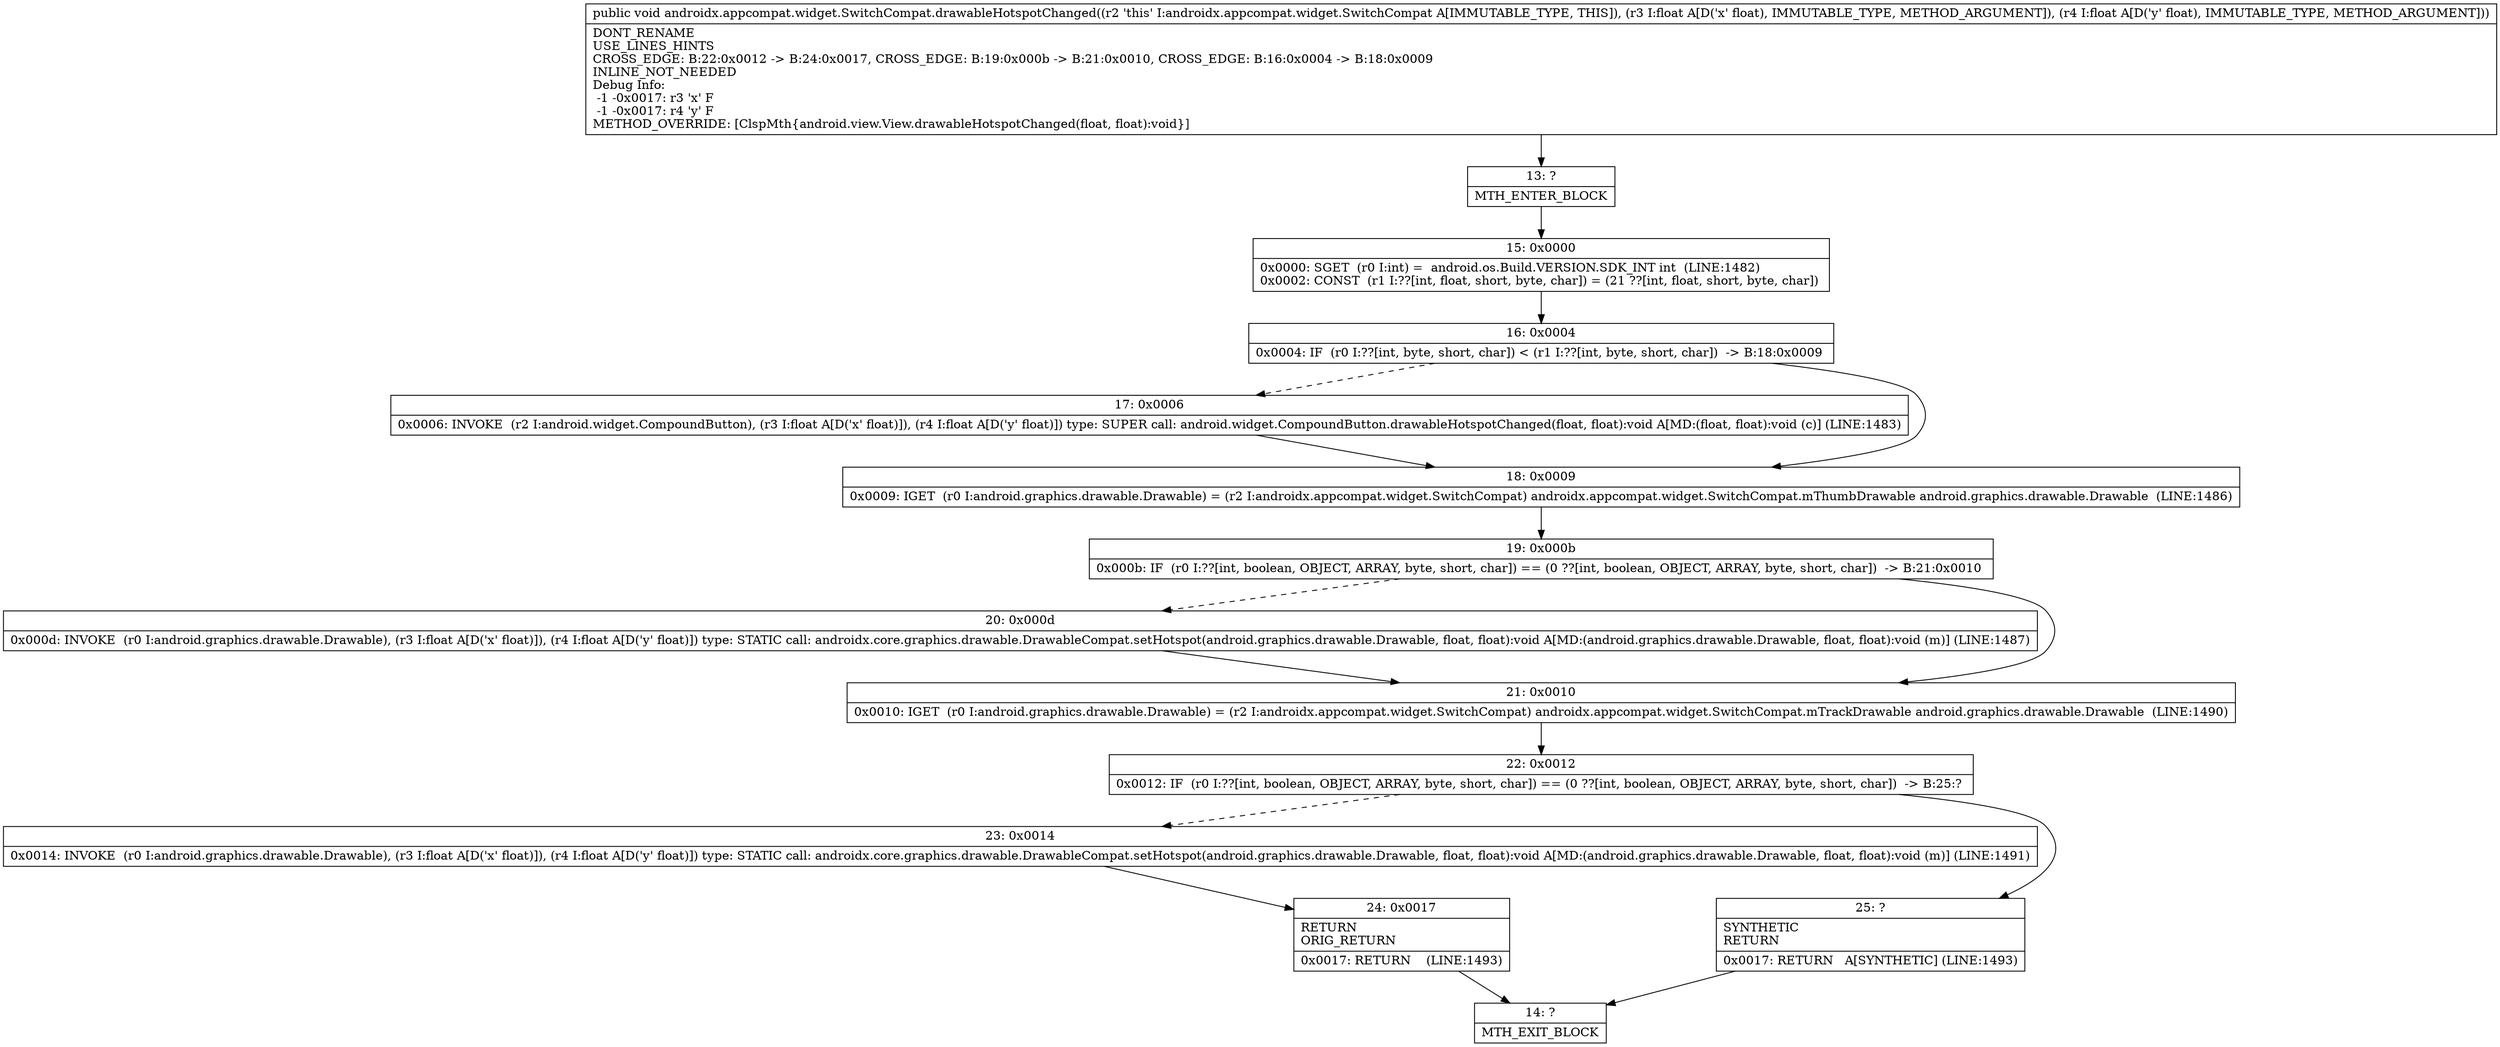 digraph "CFG forandroidx.appcompat.widget.SwitchCompat.drawableHotspotChanged(FF)V" {
Node_13 [shape=record,label="{13\:\ ?|MTH_ENTER_BLOCK\l}"];
Node_15 [shape=record,label="{15\:\ 0x0000|0x0000: SGET  (r0 I:int) =  android.os.Build.VERSION.SDK_INT int  (LINE:1482)\l0x0002: CONST  (r1 I:??[int, float, short, byte, char]) = (21 ??[int, float, short, byte, char]) \l}"];
Node_16 [shape=record,label="{16\:\ 0x0004|0x0004: IF  (r0 I:??[int, byte, short, char]) \< (r1 I:??[int, byte, short, char])  \-\> B:18:0x0009 \l}"];
Node_17 [shape=record,label="{17\:\ 0x0006|0x0006: INVOKE  (r2 I:android.widget.CompoundButton), (r3 I:float A[D('x' float)]), (r4 I:float A[D('y' float)]) type: SUPER call: android.widget.CompoundButton.drawableHotspotChanged(float, float):void A[MD:(float, float):void (c)] (LINE:1483)\l}"];
Node_18 [shape=record,label="{18\:\ 0x0009|0x0009: IGET  (r0 I:android.graphics.drawable.Drawable) = (r2 I:androidx.appcompat.widget.SwitchCompat) androidx.appcompat.widget.SwitchCompat.mThumbDrawable android.graphics.drawable.Drawable  (LINE:1486)\l}"];
Node_19 [shape=record,label="{19\:\ 0x000b|0x000b: IF  (r0 I:??[int, boolean, OBJECT, ARRAY, byte, short, char]) == (0 ??[int, boolean, OBJECT, ARRAY, byte, short, char])  \-\> B:21:0x0010 \l}"];
Node_20 [shape=record,label="{20\:\ 0x000d|0x000d: INVOKE  (r0 I:android.graphics.drawable.Drawable), (r3 I:float A[D('x' float)]), (r4 I:float A[D('y' float)]) type: STATIC call: androidx.core.graphics.drawable.DrawableCompat.setHotspot(android.graphics.drawable.Drawable, float, float):void A[MD:(android.graphics.drawable.Drawable, float, float):void (m)] (LINE:1487)\l}"];
Node_21 [shape=record,label="{21\:\ 0x0010|0x0010: IGET  (r0 I:android.graphics.drawable.Drawable) = (r2 I:androidx.appcompat.widget.SwitchCompat) androidx.appcompat.widget.SwitchCompat.mTrackDrawable android.graphics.drawable.Drawable  (LINE:1490)\l}"];
Node_22 [shape=record,label="{22\:\ 0x0012|0x0012: IF  (r0 I:??[int, boolean, OBJECT, ARRAY, byte, short, char]) == (0 ??[int, boolean, OBJECT, ARRAY, byte, short, char])  \-\> B:25:? \l}"];
Node_23 [shape=record,label="{23\:\ 0x0014|0x0014: INVOKE  (r0 I:android.graphics.drawable.Drawable), (r3 I:float A[D('x' float)]), (r4 I:float A[D('y' float)]) type: STATIC call: androidx.core.graphics.drawable.DrawableCompat.setHotspot(android.graphics.drawable.Drawable, float, float):void A[MD:(android.graphics.drawable.Drawable, float, float):void (m)] (LINE:1491)\l}"];
Node_24 [shape=record,label="{24\:\ 0x0017|RETURN\lORIG_RETURN\l|0x0017: RETURN    (LINE:1493)\l}"];
Node_14 [shape=record,label="{14\:\ ?|MTH_EXIT_BLOCK\l}"];
Node_25 [shape=record,label="{25\:\ ?|SYNTHETIC\lRETURN\l|0x0017: RETURN   A[SYNTHETIC] (LINE:1493)\l}"];
MethodNode[shape=record,label="{public void androidx.appcompat.widget.SwitchCompat.drawableHotspotChanged((r2 'this' I:androidx.appcompat.widget.SwitchCompat A[IMMUTABLE_TYPE, THIS]), (r3 I:float A[D('x' float), IMMUTABLE_TYPE, METHOD_ARGUMENT]), (r4 I:float A[D('y' float), IMMUTABLE_TYPE, METHOD_ARGUMENT]))  | DONT_RENAME\lUSE_LINES_HINTS\lCROSS_EDGE: B:22:0x0012 \-\> B:24:0x0017, CROSS_EDGE: B:19:0x000b \-\> B:21:0x0010, CROSS_EDGE: B:16:0x0004 \-\> B:18:0x0009\lINLINE_NOT_NEEDED\lDebug Info:\l  \-1 \-0x0017: r3 'x' F\l  \-1 \-0x0017: r4 'y' F\lMETHOD_OVERRIDE: [ClspMth\{android.view.View.drawableHotspotChanged(float, float):void\}]\l}"];
MethodNode -> Node_13;Node_13 -> Node_15;
Node_15 -> Node_16;
Node_16 -> Node_17[style=dashed];
Node_16 -> Node_18;
Node_17 -> Node_18;
Node_18 -> Node_19;
Node_19 -> Node_20[style=dashed];
Node_19 -> Node_21;
Node_20 -> Node_21;
Node_21 -> Node_22;
Node_22 -> Node_23[style=dashed];
Node_22 -> Node_25;
Node_23 -> Node_24;
Node_24 -> Node_14;
Node_25 -> Node_14;
}


